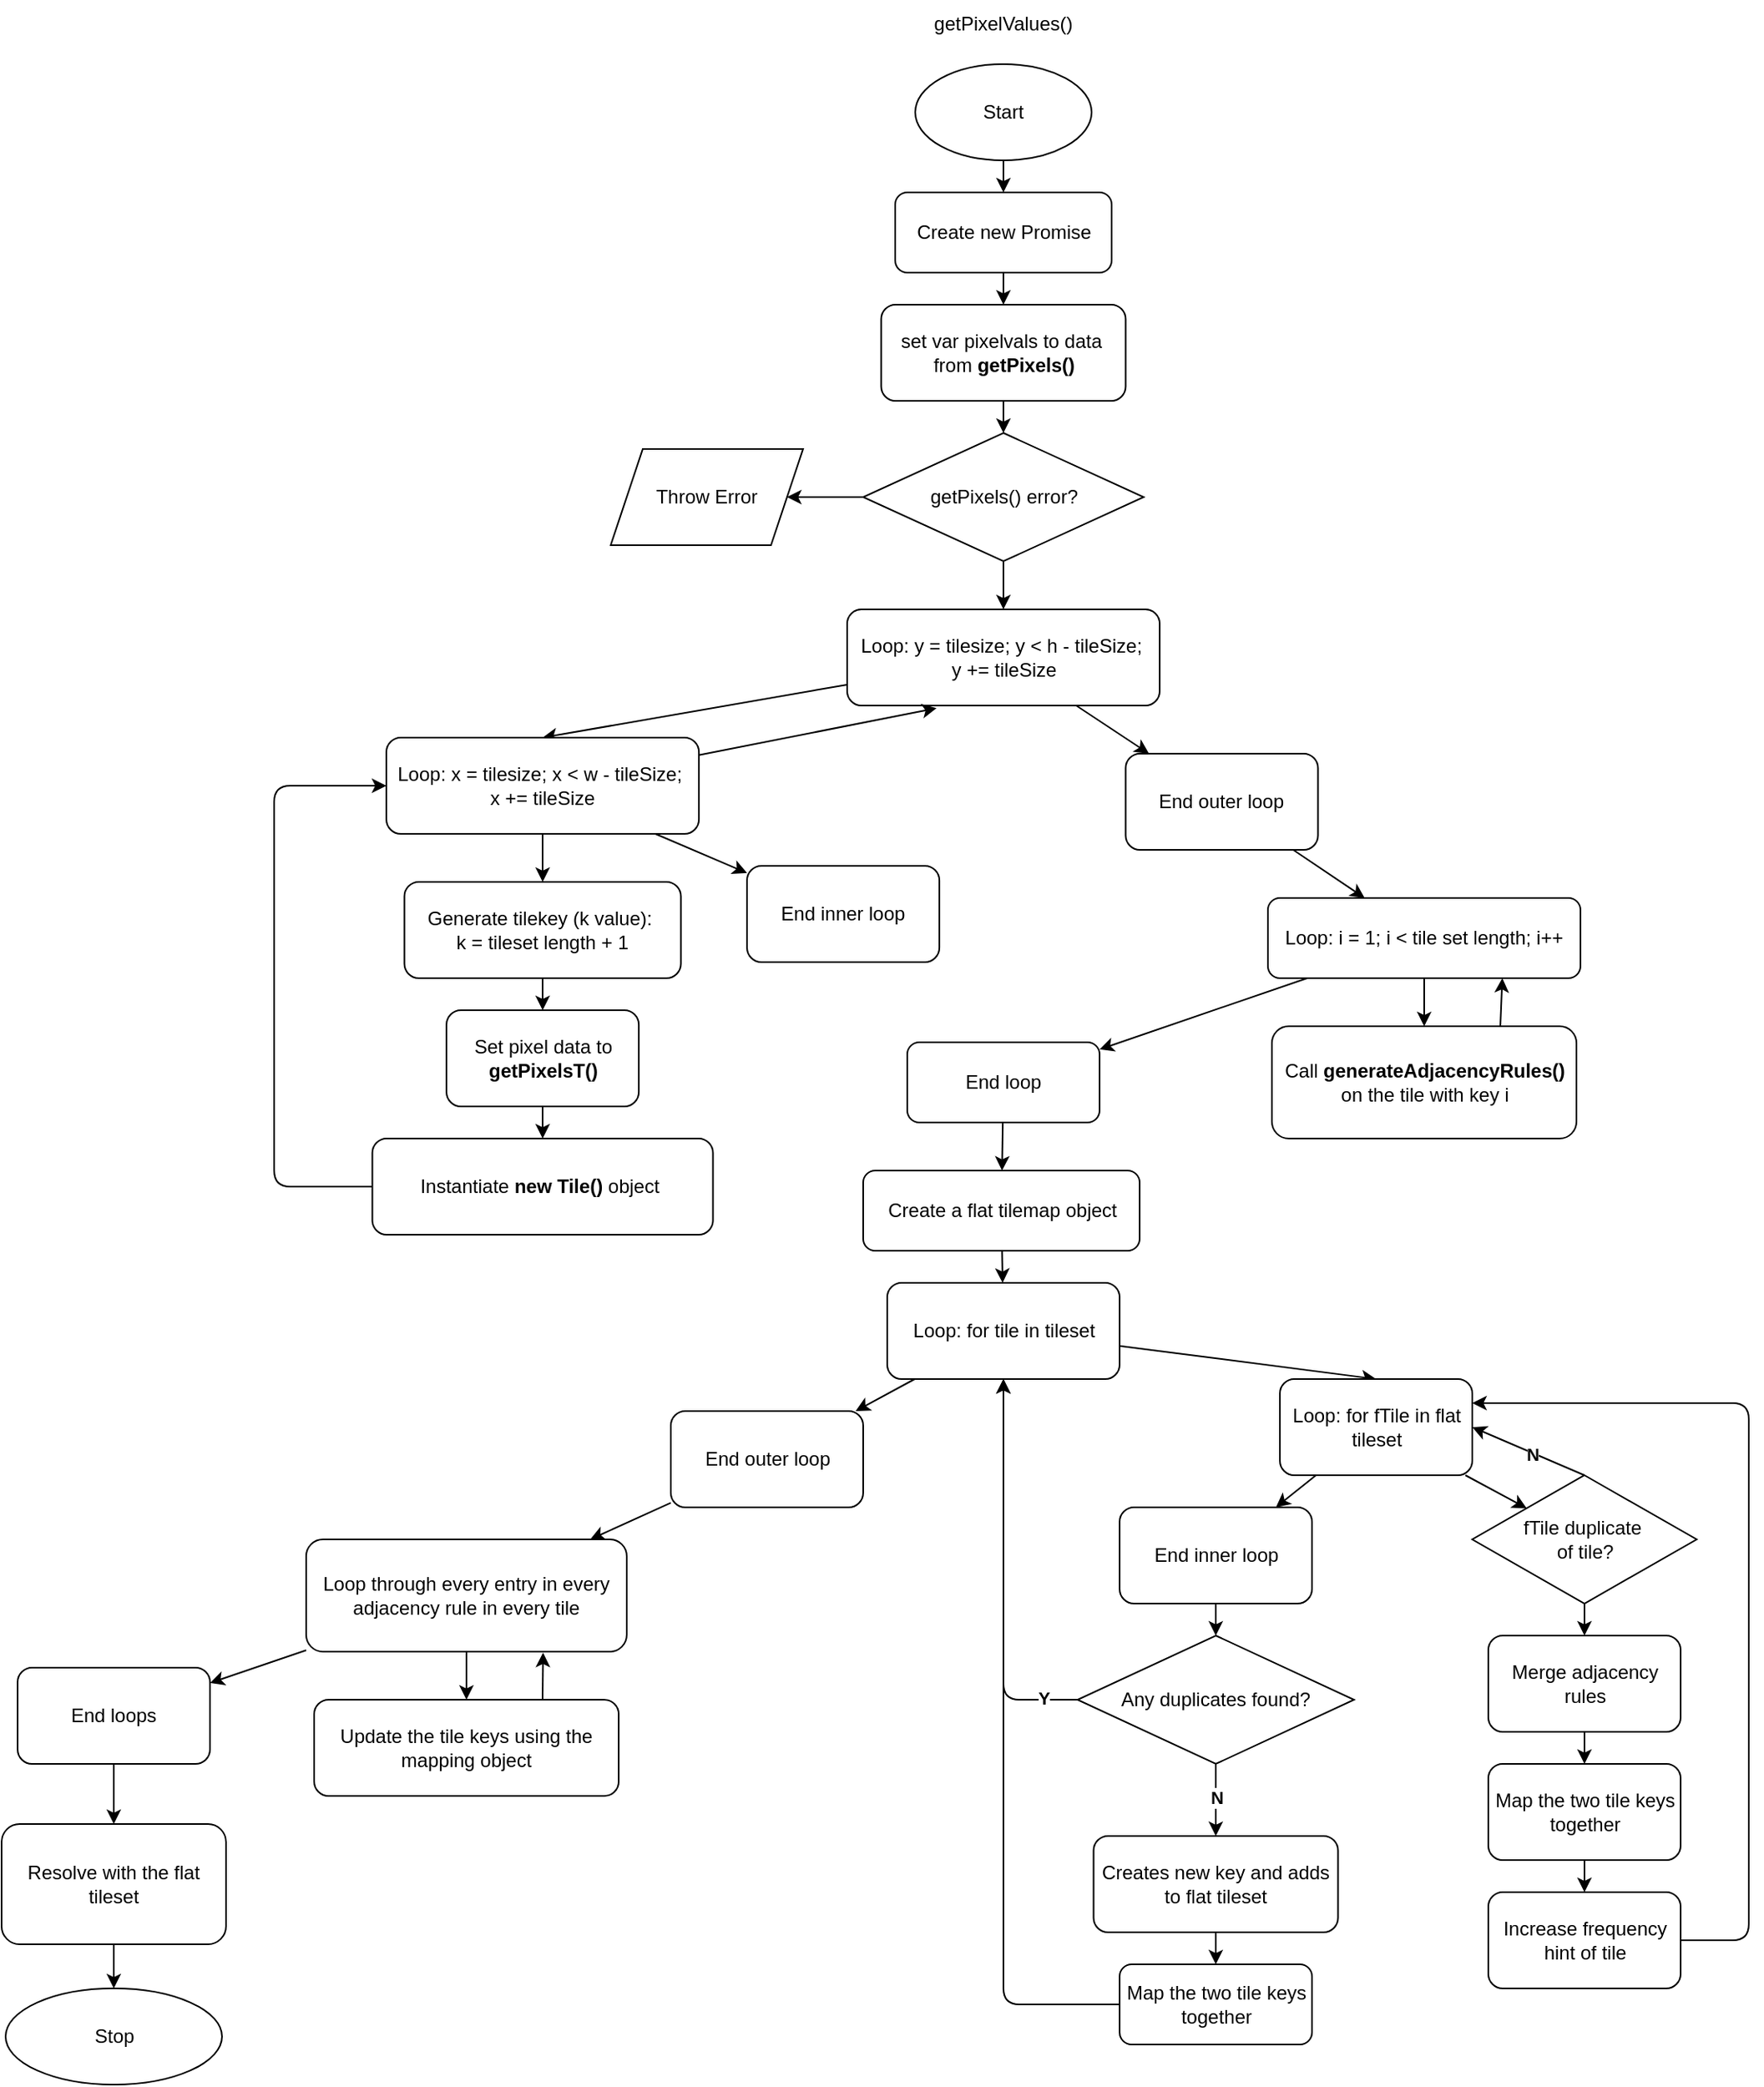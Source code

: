 <mxfile>
    <diagram id="4gonll8lsD_2U6s_HVUy" name="Page-1">
        <mxGraphModel dx="4201" dy="1749" grid="1" gridSize="10" guides="1" tooltips="1" connect="1" arrows="1" fold="1" page="1" pageScale="1" pageWidth="850" pageHeight="1100" math="0" shadow="0">
            <root>
                <mxCell id="0"/>
                <mxCell id="1" parent="0"/>
                <mxCell id="6" value="" style="edgeStyle=none;html=1;" parent="1" source="4" target="5" edge="1">
                    <mxGeometry relative="1" as="geometry"/>
                </mxCell>
                <mxCell id="4" value="Start" style="ellipse;whiteSpace=wrap;html=1;" parent="1" vertex="1">
                    <mxGeometry x="50" y="40" width="110" height="60" as="geometry"/>
                </mxCell>
                <mxCell id="8" value="" style="edgeStyle=none;html=1;" parent="1" source="5" target="7" edge="1">
                    <mxGeometry relative="1" as="geometry"/>
                </mxCell>
                <mxCell id="5" value="Create new Promise" style="rounded=1;whiteSpace=wrap;html=1;" parent="1" vertex="1">
                    <mxGeometry x="37.5" y="120" width="135" height="50" as="geometry"/>
                </mxCell>
                <mxCell id="17" value="" style="edgeStyle=none;html=1;" parent="1" source="7" target="16" edge="1">
                    <mxGeometry relative="1" as="geometry"/>
                </mxCell>
                <mxCell id="7" value="set var pixelvals to data&amp;nbsp;&lt;div&gt;from &lt;b&gt;getPixels()&lt;/b&gt;&lt;/div&gt;" style="whiteSpace=wrap;html=1;rounded=1;" parent="1" vertex="1">
                    <mxGeometry x="28.75" y="190" width="152.5" height="60" as="geometry"/>
                </mxCell>
                <mxCell id="15" value="getPixelValues()" style="text;html=1;align=center;verticalAlign=middle;whiteSpace=wrap;rounded=0;" parent="1" vertex="1">
                    <mxGeometry x="75" width="60" height="30" as="geometry"/>
                </mxCell>
                <mxCell id="19" value="" style="edgeStyle=none;html=1;" parent="1" source="16" target="18" edge="1">
                    <mxGeometry relative="1" as="geometry"/>
                </mxCell>
                <mxCell id="21" value="" style="edgeStyle=none;html=1;" parent="1" source="16" target="20" edge="1">
                    <mxGeometry relative="1" as="geometry"/>
                </mxCell>
                <mxCell id="16" value="getPixels() error?" style="rhombus;whiteSpace=wrap;html=1;rounded=0;fillColor=default;" parent="1" vertex="1">
                    <mxGeometry x="17.5" y="270" width="175" height="80" as="geometry"/>
                </mxCell>
                <mxCell id="18" value="Throw Error" style="shape=parallelogram;perimeter=parallelogramPerimeter;whiteSpace=wrap;html=1;fixedSize=1;rounded=0;" parent="1" vertex="1">
                    <mxGeometry x="-140" y="280" width="120" height="60" as="geometry"/>
                </mxCell>
                <mxCell id="22" style="edgeStyle=none;html=1;entryX=0.5;entryY=0;entryDx=0;entryDy=0;" parent="1" source="20" target="23" edge="1">
                    <mxGeometry relative="1" as="geometry">
                        <mxPoint x="-70" y="490" as="targetPoint"/>
                    </mxGeometry>
                </mxCell>
                <mxCell id="35" value="" style="edgeStyle=none;html=1;" parent="1" source="20" target="34" edge="1">
                    <mxGeometry relative="1" as="geometry"/>
                </mxCell>
                <mxCell id="20" value="Loop: y = tilesize; y &amp;lt; h - tileSize;&amp;nbsp;&lt;div&gt;y += tileSize&lt;/div&gt;" style="rounded=1;whiteSpace=wrap;html=1;" parent="1" vertex="1">
                    <mxGeometry x="7.5" y="380" width="195" height="60" as="geometry"/>
                </mxCell>
                <mxCell id="25" value="" style="edgeStyle=none;html=1;" parent="1" source="23" target="24" edge="1">
                    <mxGeometry relative="1" as="geometry"/>
                </mxCell>
                <mxCell id="33" value="" style="edgeStyle=none;html=1;" parent="1" source="23" target="32" edge="1">
                    <mxGeometry relative="1" as="geometry"/>
                </mxCell>
                <mxCell id="23" value="Loop: x = tilesize; x &amp;lt; w - tileSize;&amp;nbsp;&lt;div&gt;x += tileSize&lt;/div&gt;" style="rounded=1;whiteSpace=wrap;html=1;" parent="1" vertex="1">
                    <mxGeometry x="-279.96" y="460" width="195" height="60" as="geometry"/>
                </mxCell>
                <mxCell id="27" value="" style="edgeStyle=none;html=1;" parent="1" source="24" target="26" edge="1">
                    <mxGeometry relative="1" as="geometry"/>
                </mxCell>
                <mxCell id="24" value="Generate tilekey (k value):&amp;nbsp;&lt;div&gt;k = tileset length + 1&lt;/div&gt;" style="whiteSpace=wrap;html=1;rounded=1;" parent="1" vertex="1">
                    <mxGeometry x="-268.71" y="550" width="172.5" height="60" as="geometry"/>
                </mxCell>
                <mxCell id="29" value="" style="edgeStyle=none;html=1;" parent="1" source="26" target="28" edge="1">
                    <mxGeometry relative="1" as="geometry"/>
                </mxCell>
                <mxCell id="26" value="Set pixel data to &lt;b&gt;getPixelsT()&lt;/b&gt;" style="whiteSpace=wrap;html=1;rounded=1;" parent="1" vertex="1">
                    <mxGeometry x="-242.46" y="630" width="120" height="60" as="geometry"/>
                </mxCell>
                <mxCell id="31" style="edgeStyle=orthogonalEdgeStyle;html=1;entryX=0;entryY=0.5;entryDx=0;entryDy=0;exitX=0;exitY=0.5;exitDx=0;exitDy=0;" parent="1" source="28" target="23" edge="1">
                    <mxGeometry relative="1" as="geometry">
                        <Array as="points">
                            <mxPoint x="-349.96" y="740"/>
                            <mxPoint x="-349.96" y="490"/>
                        </Array>
                    </mxGeometry>
                </mxCell>
                <mxCell id="28" value="Instantiate &lt;b&gt;new Tile&lt;/b&gt;&lt;font color=&quot;#000000&quot;&gt;&lt;b&gt;()&lt;/b&gt;&lt;/font&gt;&lt;span style=&quot;background-color: transparent;&quot;&gt;&amp;nbsp;object&amp;nbsp;&lt;/span&gt;" style="whiteSpace=wrap;html=1;rounded=1;" parent="1" vertex="1">
                    <mxGeometry x="-288.71" y="710" width="212.5" height="60" as="geometry"/>
                </mxCell>
                <mxCell id="32" value="End inner loop" style="whiteSpace=wrap;html=1;rounded=1;" parent="1" vertex="1">
                    <mxGeometry x="-54.96" y="540" width="120" height="60" as="geometry"/>
                </mxCell>
                <mxCell id="37" value="" style="edgeStyle=none;html=1;" parent="1" source="34" target="36" edge="1">
                    <mxGeometry relative="1" as="geometry"/>
                </mxCell>
                <mxCell id="34" value="End outer loop" style="whiteSpace=wrap;html=1;rounded=1;" parent="1" vertex="1">
                    <mxGeometry x="181.25" y="470" width="120" height="60" as="geometry"/>
                </mxCell>
                <mxCell id="39" value="" style="edgeStyle=none;html=1;" parent="1" source="36" target="38" edge="1">
                    <mxGeometry relative="1" as="geometry"/>
                </mxCell>
                <mxCell id="42" value="" style="edgeStyle=none;html=1;" parent="1" source="36" target="41" edge="1">
                    <mxGeometry relative="1" as="geometry"/>
                </mxCell>
                <mxCell id="36" value="Loop: i = 1; i &amp;lt; tile set length; i++" style="rounded=1;whiteSpace=wrap;html=1;" parent="1" vertex="1">
                    <mxGeometry x="270" y="560" width="195" height="50" as="geometry"/>
                </mxCell>
                <mxCell id="45" value="" style="edgeStyle=none;html=1;" parent="1" source="38" target="44" edge="1">
                    <mxGeometry relative="1" as="geometry"/>
                </mxCell>
                <mxCell id="38" value="End loop" style="whiteSpace=wrap;html=1;rounded=1;" parent="1" vertex="1">
                    <mxGeometry x="45" y="650" width="120" height="50" as="geometry"/>
                </mxCell>
                <mxCell id="43" style="edgeStyle=none;html=1;entryX=0.75;entryY=1;entryDx=0;entryDy=0;exitX=0.75;exitY=0;exitDx=0;exitDy=0;" parent="1" source="41" target="36" edge="1">
                    <mxGeometry relative="1" as="geometry"/>
                </mxCell>
                <mxCell id="41" value="Call &lt;b&gt;generateAdjacencyRules()&lt;/b&gt; on the tile with key i" style="whiteSpace=wrap;html=1;rounded=1;" parent="1" vertex="1">
                    <mxGeometry x="272.5" y="640" width="190" height="70" as="geometry"/>
                </mxCell>
                <mxCell id="47" value="" style="edgeStyle=none;html=1;" parent="1" source="44" target="46" edge="1">
                    <mxGeometry relative="1" as="geometry"/>
                </mxCell>
                <mxCell id="44" value="Create a flat tilemap object" style="whiteSpace=wrap;html=1;rounded=1;" parent="1" vertex="1">
                    <mxGeometry x="17.5" y="730" width="172.5" height="50" as="geometry"/>
                </mxCell>
                <mxCell id="49" value="" style="edgeStyle=none;html=1;" parent="1" source="46" target="48" edge="1">
                    <mxGeometry relative="1" as="geometry"/>
                </mxCell>
                <mxCell id="74" style="edgeStyle=none;html=1;entryX=0.5;entryY=0;entryDx=0;entryDy=0;" parent="1" source="46" target="53" edge="1">
                    <mxGeometry relative="1" as="geometry"/>
                </mxCell>
                <mxCell id="46" value="Loop: for tile in tileset" style="whiteSpace=wrap;html=1;rounded=1;" parent="1" vertex="1">
                    <mxGeometry x="32.5" y="800" width="145" height="60" as="geometry"/>
                </mxCell>
                <mxCell id="94" value="" style="edgeStyle=none;html=1;" edge="1" parent="1" source="48" target="93">
                    <mxGeometry relative="1" as="geometry"/>
                </mxCell>
                <mxCell id="48" value="End outer loop" style="whiteSpace=wrap;html=1;rounded=1;" parent="1" vertex="1">
                    <mxGeometry x="-102.5" y="880" width="120" height="60" as="geometry"/>
                </mxCell>
                <mxCell id="52" style="edgeStyle=none;html=1;entryX=0.286;entryY=1.028;entryDx=0;entryDy=0;entryPerimeter=0;" parent="1" source="23" target="20" edge="1">
                    <mxGeometry relative="1" as="geometry"/>
                </mxCell>
                <mxCell id="56" value="" style="edgeStyle=none;html=1;" parent="1" source="53" target="55" edge="1">
                    <mxGeometry relative="1" as="geometry"/>
                </mxCell>
                <mxCell id="63" value="" style="edgeStyle=none;html=1;" parent="1" source="53" target="62" edge="1">
                    <mxGeometry relative="1" as="geometry"/>
                </mxCell>
                <mxCell id="53" value="Loop: for fTile in flat tileset" style="whiteSpace=wrap;html=1;rounded=1;" parent="1" vertex="1">
                    <mxGeometry x="277.5" y="860" width="120" height="60" as="geometry"/>
                </mxCell>
                <mxCell id="82" value="" style="edgeStyle=none;html=1;" parent="1" source="55" target="79" edge="1">
                    <mxGeometry relative="1" as="geometry"/>
                </mxCell>
                <mxCell id="55" value="End inner loop" style="whiteSpace=wrap;html=1;rounded=1;" parent="1" vertex="1">
                    <mxGeometry x="177.5" y="940" width="120" height="60" as="geometry"/>
                </mxCell>
                <mxCell id="64" style="edgeStyle=none;html=1;entryX=1;entryY=0.5;entryDx=0;entryDy=0;exitX=0.5;exitY=0;exitDx=0;exitDy=0;" parent="1" source="62" target="53" edge="1">
                    <mxGeometry relative="1" as="geometry"/>
                </mxCell>
                <mxCell id="65" value="&lt;b&gt;N&lt;/b&gt;" style="edgeLabel;html=1;align=center;verticalAlign=middle;resizable=0;points=[];" parent="64" vertex="1" connectable="0">
                    <mxGeometry x="-0.073" y="1" relative="1" as="geometry">
                        <mxPoint as="offset"/>
                    </mxGeometry>
                </mxCell>
                <mxCell id="69" value="" style="edgeStyle=none;html=1;" parent="1" source="62" target="68" edge="1">
                    <mxGeometry relative="1" as="geometry"/>
                </mxCell>
                <mxCell id="62" value="fTile duplicate&amp;nbsp;&lt;div&gt;of tile?&lt;/div&gt;" style="rhombus;whiteSpace=wrap;html=1;rounded=0;" parent="1" vertex="1">
                    <mxGeometry x="397.5" y="920" width="140" height="80" as="geometry"/>
                </mxCell>
                <mxCell id="71" value="" style="edgeStyle=none;html=1;" parent="1" source="68" target="70" edge="1">
                    <mxGeometry relative="1" as="geometry"/>
                </mxCell>
                <mxCell id="68" value="Merge adjacency rules" style="rounded=1;whiteSpace=wrap;html=1;" parent="1" vertex="1">
                    <mxGeometry x="407.5" y="1020" width="120" height="60" as="geometry"/>
                </mxCell>
                <mxCell id="73" value="" style="edgeStyle=none;html=1;" parent="1" source="70" target="72" edge="1">
                    <mxGeometry relative="1" as="geometry"/>
                </mxCell>
                <mxCell id="70" value="Map the two tile keys together" style="whiteSpace=wrap;html=1;rounded=1;" parent="1" vertex="1">
                    <mxGeometry x="407.5" y="1100" width="120" height="60" as="geometry"/>
                </mxCell>
                <mxCell id="80" style="edgeStyle=orthogonalEdgeStyle;html=1;entryX=1;entryY=0.25;entryDx=0;entryDy=0;exitX=1;exitY=0.5;exitDx=0;exitDy=0;" parent="1" source="72" target="53" edge="1">
                    <mxGeometry relative="1" as="geometry">
                        <Array as="points">
                            <mxPoint x="570" y="1210"/>
                            <mxPoint x="570" y="875"/>
                        </Array>
                    </mxGeometry>
                </mxCell>
                <mxCell id="72" value="Increase frequency hint of tile" style="whiteSpace=wrap;html=1;rounded=1;" parent="1" vertex="1">
                    <mxGeometry x="407.5" y="1180" width="120" height="60" as="geometry"/>
                </mxCell>
                <mxCell id="84" value="" style="edgeStyle=none;html=1;" parent="1" source="79" target="83" edge="1">
                    <mxGeometry relative="1" as="geometry"/>
                </mxCell>
                <mxCell id="88" value="N" style="edgeLabel;html=1;align=center;verticalAlign=middle;resizable=0;points=[];fontStyle=1" parent="84" vertex="1" connectable="0">
                    <mxGeometry x="-0.092" relative="1" as="geometry">
                        <mxPoint as="offset"/>
                    </mxGeometry>
                </mxCell>
                <mxCell id="90" style="edgeStyle=orthogonalEdgeStyle;html=1;entryX=0.5;entryY=1;entryDx=0;entryDy=0;exitX=0;exitY=0.5;exitDx=0;exitDy=0;" parent="1" source="79" target="46" edge="1">
                    <mxGeometry relative="1" as="geometry"/>
                </mxCell>
                <mxCell id="92" value="&lt;b&gt;Y&lt;/b&gt;" style="edgeLabel;html=1;align=center;verticalAlign=middle;resizable=0;points=[];" parent="90" vertex="1" connectable="0">
                    <mxGeometry x="-0.827" y="-1" relative="1" as="geometry">
                        <mxPoint as="offset"/>
                    </mxGeometry>
                </mxCell>
                <mxCell id="79" value="Any duplicates found?" style="rhombus;whiteSpace=wrap;html=1;rounded=0;" parent="1" vertex="1">
                    <mxGeometry x="151.25" y="1020" width="172.5" height="80" as="geometry"/>
                </mxCell>
                <mxCell id="86" value="" style="edgeStyle=none;html=1;" parent="1" source="83" target="85" edge="1">
                    <mxGeometry relative="1" as="geometry"/>
                </mxCell>
                <mxCell id="83" value="Creates new key and adds to flat tileset" style="rounded=1;whiteSpace=wrap;html=1;" parent="1" vertex="1">
                    <mxGeometry x="161.25" y="1145" width="152.5" height="60" as="geometry"/>
                </mxCell>
                <mxCell id="91" style="edgeStyle=orthogonalEdgeStyle;html=1;entryX=0.5;entryY=1;entryDx=0;entryDy=0;exitX=0;exitY=0.5;exitDx=0;exitDy=0;" parent="1" source="85" target="46" edge="1">
                    <mxGeometry relative="1" as="geometry"/>
                </mxCell>
                <mxCell id="85" value="Map the two tile keys together" style="whiteSpace=wrap;html=1;rounded=1;" parent="1" vertex="1">
                    <mxGeometry x="177.5" y="1225" width="120" height="50" as="geometry"/>
                </mxCell>
                <mxCell id="96" value="" style="edgeStyle=none;html=1;" edge="1" parent="1" source="93" target="95">
                    <mxGeometry relative="1" as="geometry"/>
                </mxCell>
                <mxCell id="100" value="" style="edgeStyle=none;html=1;" edge="1" parent="1" source="93" target="99">
                    <mxGeometry relative="1" as="geometry"/>
                </mxCell>
                <mxCell id="93" value="Loop through every entry in every adjacency rule in every tile" style="whiteSpace=wrap;html=1;rounded=1;" vertex="1" parent="1">
                    <mxGeometry x="-330" y="960" width="200" height="70" as="geometry"/>
                </mxCell>
                <mxCell id="98" style="edgeStyle=none;html=1;entryX=0.739;entryY=1.009;entryDx=0;entryDy=0;exitX=0.75;exitY=0;exitDx=0;exitDy=0;entryPerimeter=0;" edge="1" parent="1" source="95" target="93">
                    <mxGeometry relative="1" as="geometry"/>
                </mxCell>
                <mxCell id="95" value="Update the tile keys using the mapping object" style="whiteSpace=wrap;html=1;rounded=1;" vertex="1" parent="1">
                    <mxGeometry x="-325" y="1060" width="190" height="60" as="geometry"/>
                </mxCell>
                <mxCell id="102" value="" style="edgeStyle=none;html=1;" edge="1" parent="1" source="99" target="101">
                    <mxGeometry relative="1" as="geometry"/>
                </mxCell>
                <mxCell id="99" value="End loops" style="whiteSpace=wrap;html=1;rounded=1;" vertex="1" parent="1">
                    <mxGeometry x="-510" y="1040" width="120" height="60" as="geometry"/>
                </mxCell>
                <mxCell id="104" value="" style="edgeStyle=none;html=1;" edge="1" parent="1" source="101" target="103">
                    <mxGeometry relative="1" as="geometry"/>
                </mxCell>
                <mxCell id="101" value="Resolve with the flat tileset" style="whiteSpace=wrap;html=1;rounded=1;" vertex="1" parent="1">
                    <mxGeometry x="-520" y="1137.5" width="140" height="75" as="geometry"/>
                </mxCell>
                <mxCell id="103" value="Stop" style="ellipse;whiteSpace=wrap;html=1;rounded=1;" vertex="1" parent="1">
                    <mxGeometry x="-517.5" y="1240" width="135" height="60" as="geometry"/>
                </mxCell>
            </root>
        </mxGraphModel>
    </diagram>
</mxfile>